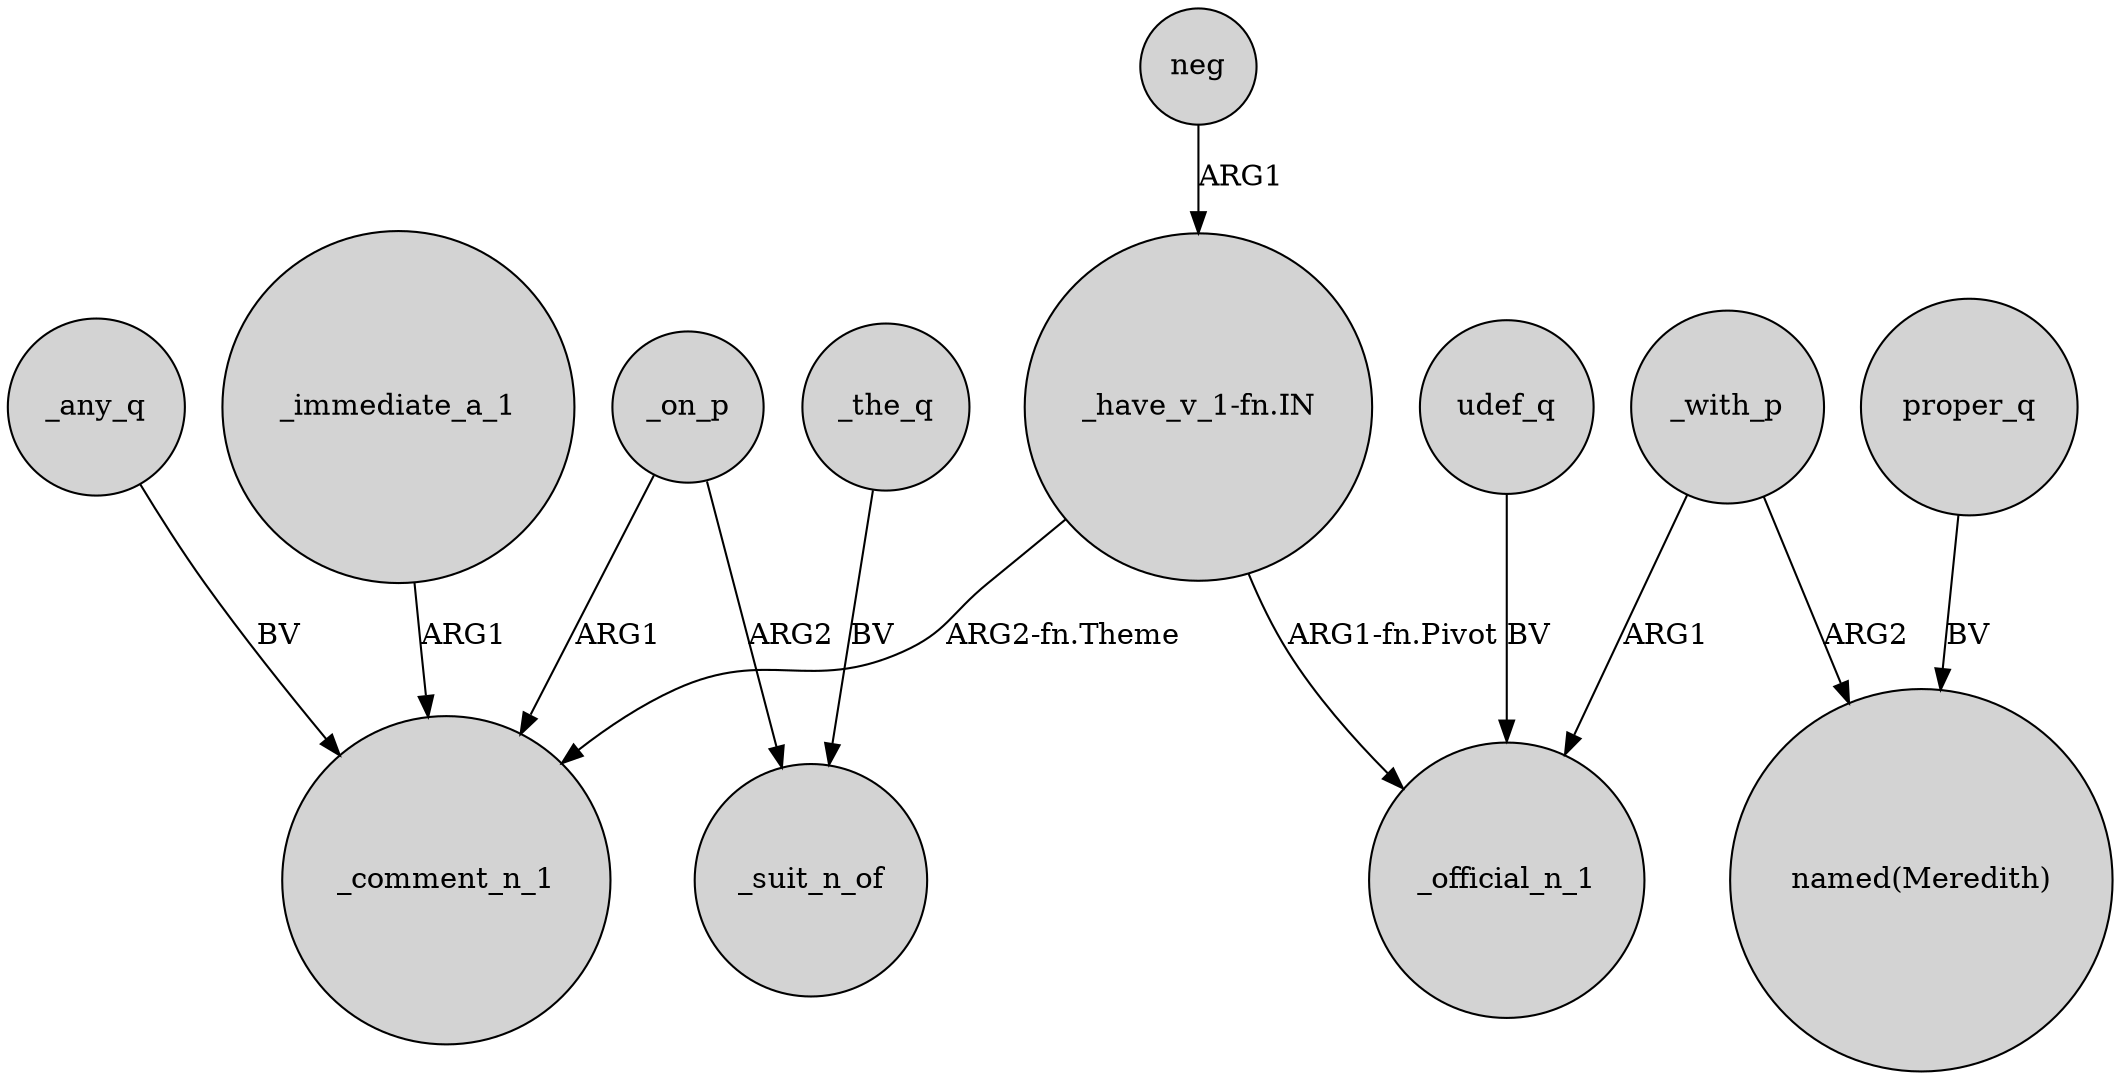 digraph {
	node [shape=circle style=filled]
	_on_p -> _comment_n_1 [label=ARG1]
	"_have_v_1-fn.IN" -> _comment_n_1 [label="ARG2-fn.Theme"]
	udef_q -> _official_n_1 [label=BV]
	"_have_v_1-fn.IN" -> _official_n_1 [label="ARG1-fn.Pivot"]
	_with_p -> "named(Meredith)" [label=ARG2]
	_any_q -> _comment_n_1 [label=BV]
	neg -> "_have_v_1-fn.IN" [label=ARG1]
	_immediate_a_1 -> _comment_n_1 [label=ARG1]
	_on_p -> _suit_n_of [label=ARG2]
	_with_p -> _official_n_1 [label=ARG1]
	_the_q -> _suit_n_of [label=BV]
	proper_q -> "named(Meredith)" [label=BV]
}
